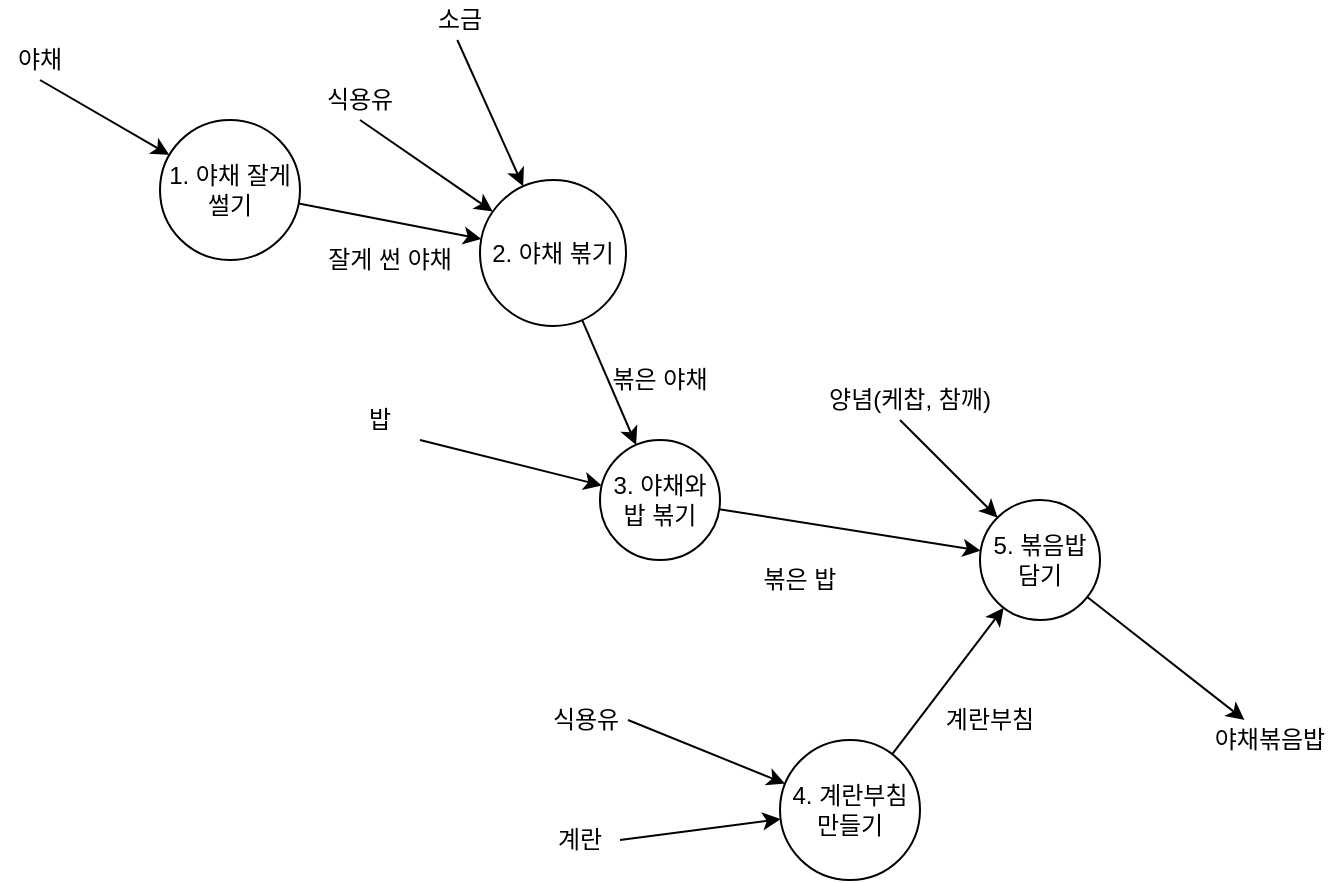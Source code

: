 <mxfile version="13.0.8" type="github"><diagram id="C5RBs43oDa-KdzZeNtuy" name="Page-1"><mxGraphModel dx="1038" dy="1717" grid="1" gridSize="10" guides="1" tooltips="1" connect="1" arrows="1" fold="1" page="1" pageScale="1" pageWidth="827" pageHeight="1169" math="0" shadow="0"><root><mxCell id="WIyWlLk6GJQsqaUBKTNV-0"/><mxCell id="WIyWlLk6GJQsqaUBKTNV-1" parent="WIyWlLk6GJQsqaUBKTNV-0"/><mxCell id="UPB51ABg_88KbSfRW88O-0" value="5. 볶음밥 담기" style="ellipse;whiteSpace=wrap;html=1;aspect=fixed;" vertex="1" parent="WIyWlLk6GJQsqaUBKTNV-1"><mxGeometry x="540" y="220" width="60" height="60" as="geometry"/></mxCell><mxCell id="UPB51ABg_88KbSfRW88O-1" value="2. 야채 볶기" style="ellipse;whiteSpace=wrap;html=1;aspect=fixed;" vertex="1" parent="WIyWlLk6GJQsqaUBKTNV-1"><mxGeometry x="290" y="60" width="73" height="73" as="geometry"/></mxCell><mxCell id="UPB51ABg_88KbSfRW88O-2" value="1. 야채 잘게 썰기" style="ellipse;whiteSpace=wrap;html=1;aspect=fixed;" vertex="1" parent="WIyWlLk6GJQsqaUBKTNV-1"><mxGeometry x="130" y="30" width="70" height="70" as="geometry"/></mxCell><mxCell id="UPB51ABg_88KbSfRW88O-3" value="3. 야채와 밥 볶기" style="ellipse;whiteSpace=wrap;html=1;aspect=fixed;" vertex="1" parent="WIyWlLk6GJQsqaUBKTNV-1"><mxGeometry x="350" y="190" width="60" height="60" as="geometry"/></mxCell><mxCell id="UPB51ABg_88KbSfRW88O-5" value="4. 계란부침 만들기" style="ellipse;whiteSpace=wrap;html=1;aspect=fixed;" vertex="1" parent="WIyWlLk6GJQsqaUBKTNV-1"><mxGeometry x="440" y="340" width="70" height="70" as="geometry"/></mxCell><mxCell id="UPB51ABg_88KbSfRW88O-6" value="" style="endArrow=classic;html=1;" edge="1" parent="WIyWlLk6GJQsqaUBKTNV-1" source="UPB51ABg_88KbSfRW88O-2" target="UPB51ABg_88KbSfRW88O-1"><mxGeometry width="50" height="50" relative="1" as="geometry"><mxPoint x="210" y="90" as="sourcePoint"/><mxPoint x="260" y="130" as="targetPoint"/></mxGeometry></mxCell><mxCell id="UPB51ABg_88KbSfRW88O-7" value="" style="endArrow=classic;html=1;" edge="1" parent="WIyWlLk6GJQsqaUBKTNV-1" target="UPB51ABg_88KbSfRW88O-2"><mxGeometry width="50" height="50" relative="1" as="geometry"><mxPoint x="70" y="10" as="sourcePoint"/><mxPoint x="120" y="50" as="targetPoint"/></mxGeometry></mxCell><mxCell id="UPB51ABg_88KbSfRW88O-8" value="" style="endArrow=classic;html=1;" edge="1" parent="WIyWlLk6GJQsqaUBKTNV-1" target="UPB51ABg_88KbSfRW88O-1"><mxGeometry width="50" height="50" relative="1" as="geometry"><mxPoint x="230.004" y="30.003" as="sourcePoint"/><mxPoint x="311.345" y="45.418" as="targetPoint"/></mxGeometry></mxCell><mxCell id="UPB51ABg_88KbSfRW88O-9" value="" style="endArrow=classic;html=1;" edge="1" parent="WIyWlLk6GJQsqaUBKTNV-1" target="UPB51ABg_88KbSfRW88O-1"><mxGeometry width="50" height="50" relative="1" as="geometry"><mxPoint x="278.654" y="-9.997" as="sourcePoint"/><mxPoint x="359.995" y="5.418" as="targetPoint"/></mxGeometry></mxCell><mxCell id="UPB51ABg_88KbSfRW88O-12" value="" style="endArrow=classic;html=1;" edge="1" parent="WIyWlLk6GJQsqaUBKTNV-1" target="UPB51ABg_88KbSfRW88O-3"><mxGeometry width="50" height="50" relative="1" as="geometry"><mxPoint x="260" y="190" as="sourcePoint"/><mxPoint x="320" y="235" as="targetPoint"/></mxGeometry></mxCell><mxCell id="UPB51ABg_88KbSfRW88O-13" value="" style="endArrow=classic;html=1;" edge="1" parent="WIyWlLk6GJQsqaUBKTNV-1" source="UPB51ABg_88KbSfRW88O-3" target="UPB51ABg_88KbSfRW88O-0"><mxGeometry width="50" height="50" relative="1" as="geometry"><mxPoint x="460" y="200" as="sourcePoint"/><mxPoint x="480" y="300" as="targetPoint"/></mxGeometry></mxCell><mxCell id="UPB51ABg_88KbSfRW88O-14" value="" style="endArrow=classic;html=1;" edge="1" parent="WIyWlLk6GJQsqaUBKTNV-1" source="UPB51ABg_88KbSfRW88O-1" target="UPB51ABg_88KbSfRW88O-3"><mxGeometry width="50" height="50" relative="1" as="geometry"><mxPoint x="340" y="140" as="sourcePoint"/><mxPoint x="360" y="210" as="targetPoint"/></mxGeometry></mxCell><mxCell id="UPB51ABg_88KbSfRW88O-15" value="" style="endArrow=classic;html=1;" edge="1" parent="WIyWlLk6GJQsqaUBKTNV-1" source="UPB51ABg_88KbSfRW88O-29"><mxGeometry width="50" height="50" relative="1" as="geometry"><mxPoint x="610" y="280" as="sourcePoint"/><mxPoint x="670" y="330" as="targetPoint"/></mxGeometry></mxCell><mxCell id="UPB51ABg_88KbSfRW88O-16" value="" style="endArrow=classic;html=1;" edge="1" parent="WIyWlLk6GJQsqaUBKTNV-1" target="UPB51ABg_88KbSfRW88O-0"><mxGeometry width="50" height="50" relative="1" as="geometry"><mxPoint x="500" y="180" as="sourcePoint"/><mxPoint x="530" y="220" as="targetPoint"/></mxGeometry></mxCell><mxCell id="UPB51ABg_88KbSfRW88O-17" value="" style="endArrow=classic;html=1;" edge="1" parent="WIyWlLk6GJQsqaUBKTNV-1" target="UPB51ABg_88KbSfRW88O-5"><mxGeometry width="50" height="50" relative="1" as="geometry"><mxPoint x="360" y="390" as="sourcePoint"/><mxPoint x="420" y="360" as="targetPoint"/></mxGeometry></mxCell><mxCell id="UPB51ABg_88KbSfRW88O-18" value="" style="endArrow=classic;html=1;" edge="1" parent="WIyWlLk6GJQsqaUBKTNV-1" source="UPB51ABg_88KbSfRW88O-5" target="UPB51ABg_88KbSfRW88O-0"><mxGeometry width="50" height="50" relative="1" as="geometry"><mxPoint x="470" y="350" as="sourcePoint"/><mxPoint x="520" y="300" as="targetPoint"/></mxGeometry></mxCell><mxCell id="UPB51ABg_88KbSfRW88O-19" value="" style="endArrow=classic;html=1;" edge="1" parent="WIyWlLk6GJQsqaUBKTNV-1" target="UPB51ABg_88KbSfRW88O-5"><mxGeometry width="50" height="50" relative="1" as="geometry"><mxPoint x="364" y="330" as="sourcePoint"/><mxPoint x="414" y="280" as="targetPoint"/></mxGeometry></mxCell><mxCell id="UPB51ABg_88KbSfRW88O-20" value="양념(케찹, 참깨)" style="text;html=1;strokeColor=none;fillColor=none;align=center;verticalAlign=middle;whiteSpace=wrap;rounded=0;" vertex="1" parent="WIyWlLk6GJQsqaUBKTNV-1"><mxGeometry x="460" y="160" width="90" height="20" as="geometry"/></mxCell><mxCell id="UPB51ABg_88KbSfRW88O-22" value="야채" style="text;html=1;strokeColor=none;fillColor=none;align=center;verticalAlign=middle;whiteSpace=wrap;rounded=0;" vertex="1" parent="WIyWlLk6GJQsqaUBKTNV-1"><mxGeometry x="50" y="-10" width="40" height="20" as="geometry"/></mxCell><mxCell id="UPB51ABg_88KbSfRW88O-23" value="잘게 썬 야채" style="text;html=1;strokeColor=none;fillColor=none;align=center;verticalAlign=middle;whiteSpace=wrap;rounded=0;" vertex="1" parent="WIyWlLk6GJQsqaUBKTNV-1"><mxGeometry x="210" y="90" width="70" height="20" as="geometry"/></mxCell><mxCell id="UPB51ABg_88KbSfRW88O-24" value="식용유" style="text;html=1;strokeColor=none;fillColor=none;align=center;verticalAlign=middle;whiteSpace=wrap;rounded=0;" vertex="1" parent="WIyWlLk6GJQsqaUBKTNV-1"><mxGeometry x="210" y="10" width="40" height="20" as="geometry"/></mxCell><mxCell id="UPB51ABg_88KbSfRW88O-25" value="소금" style="text;html=1;strokeColor=none;fillColor=none;align=center;verticalAlign=middle;whiteSpace=wrap;rounded=0;" vertex="1" parent="WIyWlLk6GJQsqaUBKTNV-1"><mxGeometry x="260" y="-30" width="40" height="20" as="geometry"/></mxCell><mxCell id="UPB51ABg_88KbSfRW88O-26" value="볶은 야채" style="text;html=1;strokeColor=none;fillColor=none;align=center;verticalAlign=middle;whiteSpace=wrap;rounded=0;" vertex="1" parent="WIyWlLk6GJQsqaUBKTNV-1"><mxGeometry x="350" y="150" width="60" height="20" as="geometry"/></mxCell><mxCell id="UPB51ABg_88KbSfRW88O-27" value="밥" style="text;html=1;strokeColor=none;fillColor=none;align=center;verticalAlign=middle;whiteSpace=wrap;rounded=0;" vertex="1" parent="WIyWlLk6GJQsqaUBKTNV-1"><mxGeometry x="220" y="170" width="40" height="20" as="geometry"/></mxCell><mxCell id="UPB51ABg_88KbSfRW88O-28" value="볶은 밥" style="text;html=1;strokeColor=none;fillColor=none;align=center;verticalAlign=middle;whiteSpace=wrap;rounded=0;" vertex="1" parent="WIyWlLk6GJQsqaUBKTNV-1"><mxGeometry x="430" y="250" width="40" height="20" as="geometry"/></mxCell><mxCell id="UPB51ABg_88KbSfRW88O-29" value="야채볶음밥" style="text;html=1;strokeColor=none;fillColor=none;align=center;verticalAlign=middle;whiteSpace=wrap;rounded=0;" vertex="1" parent="WIyWlLk6GJQsqaUBKTNV-1"><mxGeometry x="650" y="330" width="70" height="20" as="geometry"/></mxCell><mxCell id="UPB51ABg_88KbSfRW88O-30" value="" style="endArrow=classic;html=1;" edge="1" parent="WIyWlLk6GJQsqaUBKTNV-1" source="UPB51ABg_88KbSfRW88O-0" target="UPB51ABg_88KbSfRW88O-29"><mxGeometry width="50" height="50" relative="1" as="geometry"><mxPoint x="593.746" y="281.475" as="sourcePoint"/><mxPoint x="670" y="330" as="targetPoint"/></mxGeometry></mxCell><mxCell id="UPB51ABg_88KbSfRW88O-31" value="계란부침" style="text;html=1;strokeColor=none;fillColor=none;align=center;verticalAlign=middle;whiteSpace=wrap;rounded=0;" vertex="1" parent="WIyWlLk6GJQsqaUBKTNV-1"><mxGeometry x="520" y="320" width="50" height="20" as="geometry"/></mxCell><mxCell id="UPB51ABg_88KbSfRW88O-34" value="식용유" style="text;html=1;strokeColor=none;fillColor=none;align=center;verticalAlign=middle;whiteSpace=wrap;rounded=0;" vertex="1" parent="WIyWlLk6GJQsqaUBKTNV-1"><mxGeometry x="323" y="320" width="40" height="20" as="geometry"/></mxCell><mxCell id="UPB51ABg_88KbSfRW88O-35" value="계란" style="text;html=1;strokeColor=none;fillColor=none;align=center;verticalAlign=middle;whiteSpace=wrap;rounded=0;" vertex="1" parent="WIyWlLk6GJQsqaUBKTNV-1"><mxGeometry x="320" y="380" width="40" height="20" as="geometry"/></mxCell></root></mxGraphModel></diagram></mxfile>